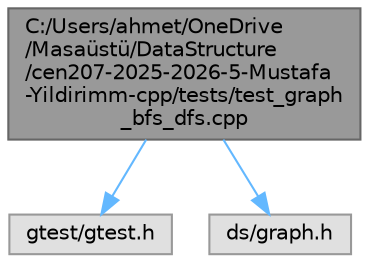 digraph "C:/Users/ahmet/OneDrive/Masaüstü/DataStructure/cen207-2025-2026-5-Mustafa-Yildirimm-cpp/tests/test_graph_bfs_dfs.cpp"
{
 // INTERACTIVE_SVG=YES
 // LATEX_PDF_SIZE
  bgcolor="transparent";
  edge [fontname=Helvetica,fontsize=10,labelfontname=Helvetica,labelfontsize=10];
  node [fontname=Helvetica,fontsize=10,shape=box,height=0.2,width=0.4];
  Node1 [id="Node000001",label="C:/Users/ahmet/OneDrive\l/Masaüstü/DataStructure\l/cen207-2025-2026-5-Mustafa\l-Yildirimm-cpp/tests/test_graph\l_bfs_dfs.cpp",height=0.2,width=0.4,color="gray40", fillcolor="grey60", style="filled", fontcolor="black",tooltip=" "];
  Node1 -> Node2 [id="edge5_Node000001_Node000002",color="steelblue1",style="solid",tooltip=" "];
  Node2 [id="Node000002",label="gtest/gtest.h",height=0.2,width=0.4,color="grey60", fillcolor="#E0E0E0", style="filled",tooltip=" "];
  Node1 -> Node3 [id="edge6_Node000001_Node000003",color="steelblue1",style="solid",tooltip=" "];
  Node3 [id="Node000003",label="ds/graph.h",height=0.2,width=0.4,color="grey60", fillcolor="#E0E0E0", style="filled",tooltip=" "];
}
